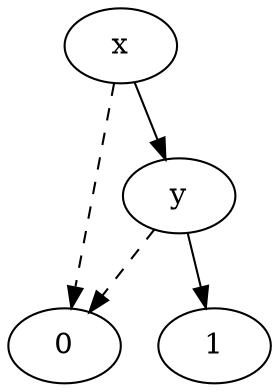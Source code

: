 digraph{
    l1 [label = 1]
    l2 [label = 0]
    y1 [label = y]
    
    x -> y1
    x -> l2 [style = dashed]
    y1 -> l1
    y1 -> l2[style = dashed]
}